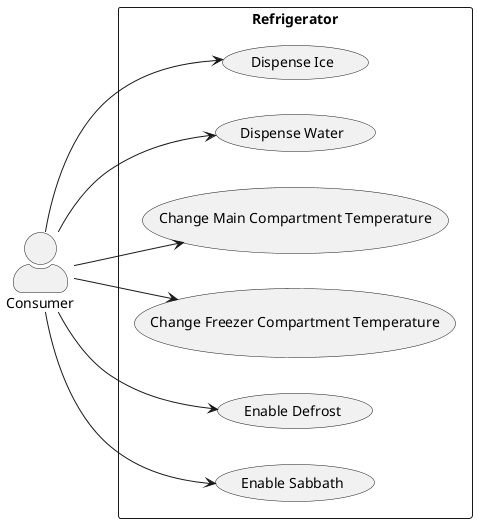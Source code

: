 @startuml
skinparam actorStyle awesome
left to right direction
actor "Consumer" as C
rectangle Refrigerator {
  usecase "Dispense Ice" as UC1
  usecase "Dispense Water" as UC2
  usecase "Change Main Compartment Temperature" as UC3
  usecase "Change Freezer Compartment Temperature" as UC4
  usecase "Enable Defrost" as UC5
  usecase "Enable Sabbath" as UC6
}
C --> UC1
C --> UC2
C --> UC3
C --> UC4
C --> UC5
C --> UC6

@enduml